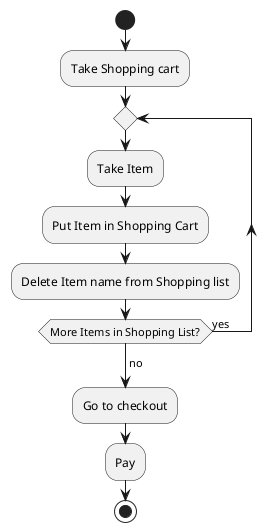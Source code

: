 @startuml
start
:Take Shopping cart;
repeat
    :Take Item;
    :Put Item in Shopping Cart;
    :Delete Item name from Shopping list;
repeat while (More Items in Shopping List?) is (yes)
-> no;
:Go to checkout;
:Pay;
stop
@enduml
